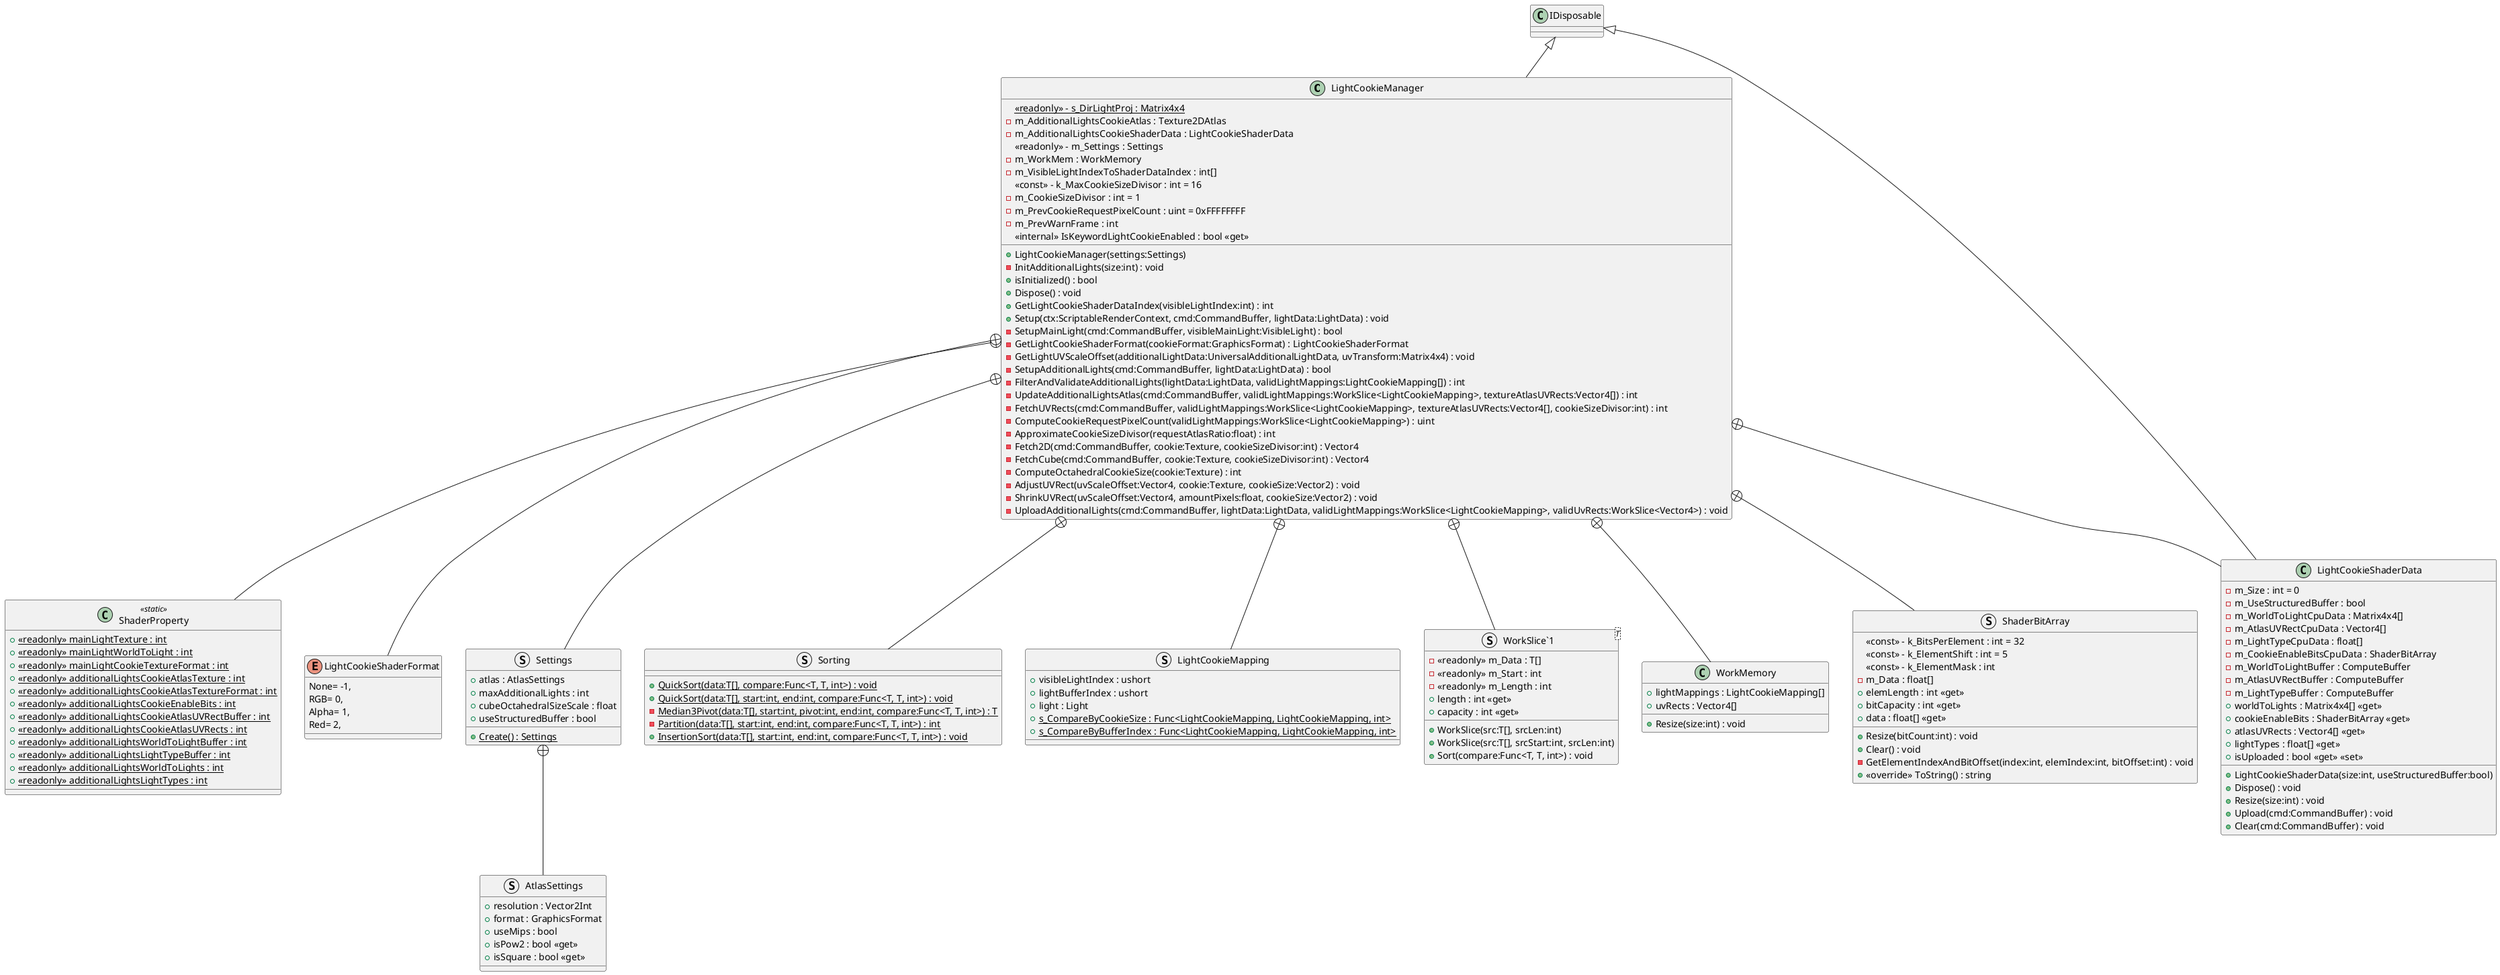 @startuml
class LightCookieManager {
    {static} <<readonly>> - s_DirLightProj : Matrix4x4
    - m_AdditionalLightsCookieAtlas : Texture2DAtlas
    - m_AdditionalLightsCookieShaderData : LightCookieShaderData
    <<readonly>> - m_Settings : Settings
    - m_WorkMem : WorkMemory
    - m_VisibleLightIndexToShaderDataIndex : int[]
    <<const>> - k_MaxCookieSizeDivisor : int = 16
    - m_CookieSizeDivisor : int = 1
    - m_PrevCookieRequestPixelCount : uint = 0xFFFFFFFF
    - m_PrevWarnFrame : int
    <<internal>> IsKeywordLightCookieEnabled : bool <<get>>
    + LightCookieManager(settings:Settings)
    - InitAdditionalLights(size:int) : void
    + isInitialized() : bool
    + Dispose() : void
    + GetLightCookieShaderDataIndex(visibleLightIndex:int) : int
    + Setup(ctx:ScriptableRenderContext, cmd:CommandBuffer, lightData:LightData) : void
    - SetupMainLight(cmd:CommandBuffer, visibleMainLight:VisibleLight) : bool
    - GetLightCookieShaderFormat(cookieFormat:GraphicsFormat) : LightCookieShaderFormat
    - GetLightUVScaleOffset(additionalLightData:UniversalAdditionalLightData, uvTransform:Matrix4x4) : void
    - SetupAdditionalLights(cmd:CommandBuffer, lightData:LightData) : bool
    - FilterAndValidateAdditionalLights(lightData:LightData, validLightMappings:LightCookieMapping[]) : int
    - UpdateAdditionalLightsAtlas(cmd:CommandBuffer, validLightMappings:WorkSlice<LightCookieMapping>, textureAtlasUVRects:Vector4[]) : int
    - FetchUVRects(cmd:CommandBuffer, validLightMappings:WorkSlice<LightCookieMapping>, textureAtlasUVRects:Vector4[], cookieSizeDivisor:int) : int
    - ComputeCookieRequestPixelCount(validLightMappings:WorkSlice<LightCookieMapping>) : uint
    - ApproximateCookieSizeDivisor(requestAtlasRatio:float) : int
    - Fetch2D(cmd:CommandBuffer, cookie:Texture, cookieSizeDivisor:int) : Vector4
    - FetchCube(cmd:CommandBuffer, cookie:Texture, cookieSizeDivisor:int) : Vector4
    - ComputeOctahedralCookieSize(cookie:Texture) : int
    - AdjustUVRect(uvScaleOffset:Vector4, cookie:Texture, cookieSize:Vector2) : void
    - ShrinkUVRect(uvScaleOffset:Vector4, amountPixels:float, cookieSize:Vector2) : void
    - UploadAdditionalLights(cmd:CommandBuffer, lightData:LightData, validLightMappings:WorkSlice<LightCookieMapping>, validUvRects:WorkSlice<Vector4>) : void
}
class ShaderProperty <<static>> {
    + {static} <<readonly>> mainLightTexture : int
    + {static} <<readonly>> mainLightWorldToLight : int
    + {static} <<readonly>> mainLightCookieTextureFormat : int
    + {static} <<readonly>> additionalLightsCookieAtlasTexture : int
    + {static} <<readonly>> additionalLightsCookieAtlasTextureFormat : int
    + {static} <<readonly>> additionalLightsCookieEnableBits : int
    + {static} <<readonly>> additionalLightsCookieAtlasUVRectBuffer : int
    + {static} <<readonly>> additionalLightsCookieAtlasUVRects : int
    + {static} <<readonly>> additionalLightsWorldToLightBuffer : int
    + {static} <<readonly>> additionalLightsLightTypeBuffer : int
    + {static} <<readonly>> additionalLightsWorldToLights : int
    + {static} <<readonly>> additionalLightsLightTypes : int
}
enum LightCookieShaderFormat {
    None= -1,
    RGB= 0,
    Alpha= 1,
    Red= 2,
}
struct Settings {
    + atlas : AtlasSettings
    + maxAdditionalLights : int
    + cubeOctahedralSizeScale : float
    + useStructuredBuffer : bool
    + {static} Create() : Settings
}
struct Sorting {
    + {static} QuickSort(data:T[], compare:Func<T, T, int>) : void
    + {static} QuickSort(data:T[], start:int, end:int, compare:Func<T, T, int>) : void
    {static} - Median3Pivot(data:T[], start:int, pivot:int, end:int, compare:Func<T, T, int>) : T
    {static} - Partition(data:T[], start:int, end:int, compare:Func<T, T, int>) : int
    {static} + InsertionSort(data:T[], start:int, end:int, compare:Func<T, T, int>) : void
}
struct LightCookieMapping {
    + visibleLightIndex : ushort
    + lightBufferIndex : ushort
    + light : Light
    + {static} s_CompareByCookieSize : Func<LightCookieMapping, LightCookieMapping, int>
    + {static} s_CompareByBufferIndex : Func<LightCookieMapping, LightCookieMapping, int>
}
struct "WorkSlice`1"<T> {
    - <<readonly>> m_Data : T[]
    - <<readonly>> m_Start : int
    - <<readonly>> m_Length : int
    + WorkSlice(src:T[], srcLen:int)
    + WorkSlice(src:T[], srcStart:int, srcLen:int)
    + length : int <<get>>
    + capacity : int <<get>>
    + Sort(compare:Func<T, T, int>) : void
}
class WorkMemory {
    + lightMappings : LightCookieMapping[]
    + uvRects : Vector4[]
    + Resize(size:int) : void
}
struct ShaderBitArray {
    <<const>> - k_BitsPerElement : int = 32
    <<const>> - k_ElementShift : int = 5
    <<const>> - k_ElementMask : int
    - m_Data : float[]
    + elemLength : int <<get>>
    + bitCapacity : int <<get>>
    + data : float[] <<get>>
    + Resize(bitCount:int) : void
    + Clear() : void
    - GetElementIndexAndBitOffset(index:int, elemIndex:int, bitOffset:int) : void
    + <<override>> ToString() : string
}
class LightCookieShaderData {
    - m_Size : int = 0
    - m_UseStructuredBuffer : bool
    - m_WorldToLightCpuData : Matrix4x4[]
    - m_AtlasUVRectCpuData : Vector4[]
    - m_LightTypeCpuData : float[]
    - m_CookieEnableBitsCpuData : ShaderBitArray
    - m_WorldToLightBuffer : ComputeBuffer
    - m_AtlasUVRectBuffer : ComputeBuffer
    - m_LightTypeBuffer : ComputeBuffer
    + worldToLights : Matrix4x4[] <<get>>
    + cookieEnableBits : ShaderBitArray <<get>>
    + atlasUVRects : Vector4[] <<get>>
    + lightTypes : float[] <<get>>
    + isUploaded : bool <<get>> <<set>>
    + LightCookieShaderData(size:int, useStructuredBuffer:bool)
    + Dispose() : void
    + Resize(size:int) : void
    + Upload(cmd:CommandBuffer) : void
    + Clear(cmd:CommandBuffer) : void
}
struct AtlasSettings {
    + resolution : Vector2Int
    + format : GraphicsFormat
    + useMips : bool
    + isPow2 : bool <<get>>
    + isSquare : bool <<get>>
}
IDisposable <|-- LightCookieManager
LightCookieManager +-- ShaderProperty
LightCookieManager +-- LightCookieShaderFormat
LightCookieManager +-- Settings
LightCookieManager +-- Sorting
LightCookieManager +-- LightCookieMapping
LightCookieManager +-- "WorkSlice`1"
LightCookieManager +-- WorkMemory
LightCookieManager +-- ShaderBitArray
LightCookieManager +-- LightCookieShaderData
IDisposable <|-- LightCookieShaderData
Settings +-- AtlasSettings
@enduml
